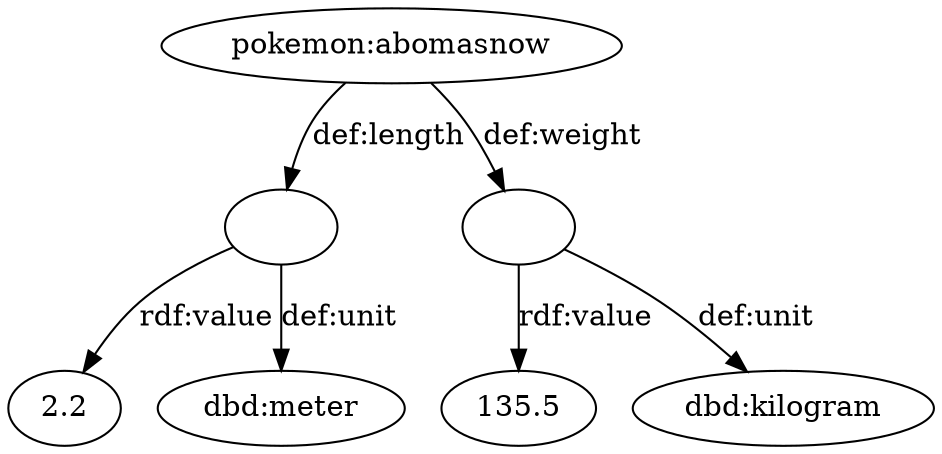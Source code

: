 digraph g {
  abomasnow [label=<pokemon:abomasnow>];
  abomasnowLength [label=<2.2>];
  abomasnowWeight [label=<135.5>];
  kilogram [label=<dbd:kilogram>];
  meter [label=<dbd:meter>];
  skip1 [label=""];
  skip2 [label=""];
  abomasnow -> skip1 [label=<def:length>];
  skip1 -> abomasnowLength [label=<rdf:value>];
  skip1 -> meter [label=<def:unit>];
  abomasnow -> skip2 [label=<def:weight>];
  skip2 -> abomasnowWeight [label=<rdf:value>];
  skip2 -> kilogram [label=<def:unit>];
}
